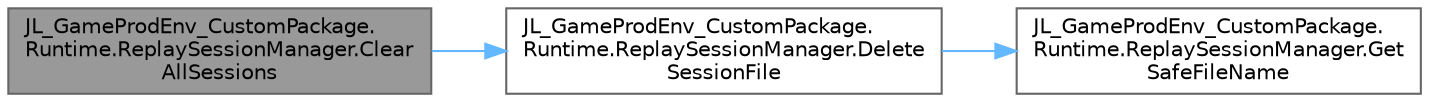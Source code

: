 digraph "JL_GameProdEnv_CustomPackage.Runtime.ReplaySessionManager.ClearAllSessions"
{
 // LATEX_PDF_SIZE
  bgcolor="transparent";
  edge [fontname=Helvetica,fontsize=10,labelfontname=Helvetica,labelfontsize=10];
  node [fontname=Helvetica,fontsize=10,shape=box,height=0.2,width=0.4];
  rankdir="LR";
  Node1 [id="Node000001",label="JL_GameProdEnv_CustomPackage.\lRuntime.ReplaySessionManager.Clear\lAllSessions",height=0.2,width=0.4,color="gray40", fillcolor="grey60", style="filled", fontcolor="black",tooltip=" "];
  Node1 -> Node2 [id="edge1_Node000001_Node000002",color="steelblue1",style="solid",tooltip=" "];
  Node2 [id="Node000002",label="JL_GameProdEnv_CustomPackage.\lRuntime.ReplaySessionManager.Delete\lSessionFile",height=0.2,width=0.4,color="grey40", fillcolor="white", style="filled",URL="$class_j_l___game_prod_env___custom_package_1_1_runtime_1_1_replay_session_manager.html#ac12c72918d4e8ef2a49bd381d51b9cff",tooltip=" "];
  Node2 -> Node3 [id="edge2_Node000002_Node000003",color="steelblue1",style="solid",tooltip=" "];
  Node3 [id="Node000003",label="JL_GameProdEnv_CustomPackage.\lRuntime.ReplaySessionManager.Get\lSafeFileName",height=0.2,width=0.4,color="grey40", fillcolor="white", style="filled",URL="$class_j_l___game_prod_env___custom_package_1_1_runtime_1_1_replay_session_manager.html#adada44d0a23716ec83924308a5e2c77b",tooltip=" "];
}
